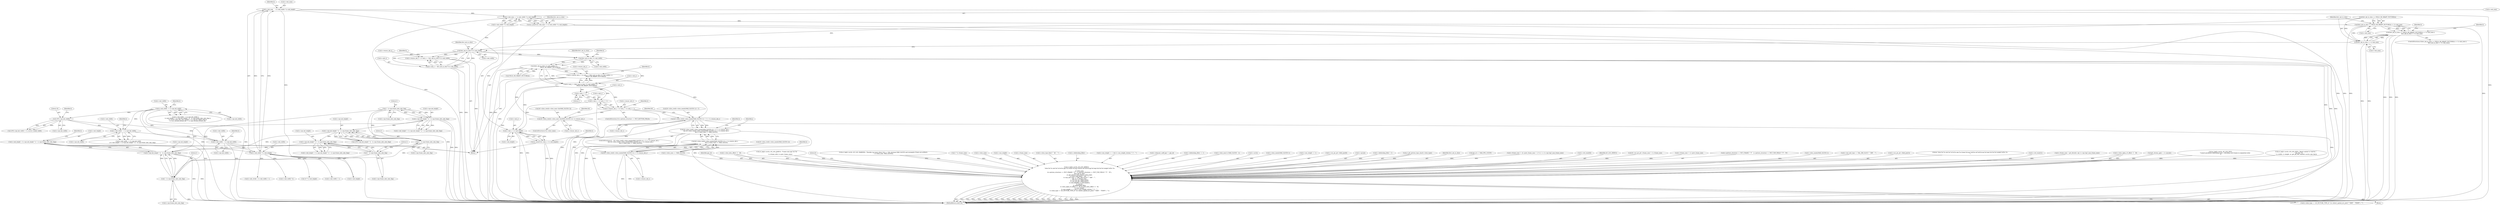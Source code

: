 digraph "0_FFmpeg_29ffeef5e73b8f41ff3a3f2242d356759c66f91f@integer" {
"1000675" [label="(Call,h->mb_num    = h->mb_width * h->mb_height)"];
"1000679" [label="(Call,h->mb_width * h->mb_height)"];
"1000649" [label="(Call,h->mb_width  = h->sps.mb_width)"];
"1000610" [label="(Call,h->mb_width  != h->sps.mb_width)"];
"1000398" [label="(Call,h->mb_width  != h->sps.mb_width)"];
"1000541" [label="(Call,16*h->sps.mb_width)"];
"1000658" [label="(Call,h->mb_height = h->sps.mb_height * (2 - h->sps.frame_mbs_only_flag))"];
"1000662" [label="(Call,h->sps.mb_height * (2 - h->sps.frame_mbs_only_flag))"];
"1000623" [label="(Call,h->sps.mb_height * (2 - h->sps.frame_mbs_only_flag))"];
"1000557" [label="(Call,h->sps.mb_height * (2 - h->sps.frame_mbs_only_flag))"];
"1000412" [label="(Call,h->sps.mb_height * (2 - h->sps.frame_mbs_only_flag))"];
"1000418" [label="(Call,2 - h->sps.frame_mbs_only_flag)"];
"1000563" [label="(Call,2 - h->sps.frame_mbs_only_flag)"];
"1000629" [label="(Call,2 - h->sps.frame_mbs_only_flag)"];
"1000668" [label="(Call,2 - h->sps.frame_mbs_only_flag)"];
"1001974" [label="(Call,h->mb_num == h->mb_width * h->mb_height)"];
"1001973" [label="(Call,av_assert1(h->mb_num == h->mb_width * h->mb_height))"];
"1001987" [label="(Call,first_mb_in_slice << FIELD_OR_MBAFF_PICTURE(h) >= h->mb_num)"];
"1001986" [label="(Call,first_mb_in_slice << FIELD_OR_MBAFF_PICTURE(h) >= h->mb_num ||\n        first_mb_in_slice >= h->mb_num)"];
"1001995" [label="(Call,first_mb_in_slice >= h->mb_num)"];
"1002017" [label="(Call,first_mb_in_slice % h->mb_width)"];
"1002009" [label="(Call,h->resync_mb_x = h->mb_x =  first_mb_in_slice % h->mb_width)"];
"1002013" [label="(Call,h->mb_x =  first_mb_in_slice % h->mb_width)"];
"1002031" [label="(Call,first_mb_in_slice / h->mb_width)"];
"1002030" [label="(Call,(first_mb_in_slice / h->mb_width) <<\n                               FIELD_OR_MBAFF_PICTURE(h))"];
"1002022" [label="(Call,h->resync_mb_y = h->mb_y = (first_mb_in_slice / h->mb_width) <<\n                               FIELD_OR_MBAFF_PICTURE(h))"];
"1002926" [label="(Call,h0->slice_row[(h->slice_num-1)&(MAX_SLICES-1)]= h->resync_mb_y)"];
"1002945" [label="(Call,h0->slice_row[h->slice_num&(MAX_SLICES-1)] + 3 >= h->resync_mb_y)"];
"1002944" [label="(Call,h0->slice_row[h->slice_num&(MAX_SLICES-1)] + 3 >= h->resync_mb_y\n        && h0->slice_row[h->slice_num&(MAX_SLICES-1)] <= h->resync_mb_y\n        && h->slice_num >= MAX_SLICES)"];
"1002963" [label="(Call,h0->slice_row[h->slice_num&(MAX_SLICES-1)] <= h->resync_mb_y)"];
"1002962" [label="(Call,h0->slice_row[h->slice_num&(MAX_SLICES-1)] <= h->resync_mb_y\n        && h->slice_num >= MAX_SLICES)"];
"1002026" [label="(Call,h->mb_y = (first_mb_in_slice / h->mb_width) <<\n                               FIELD_OR_MBAFF_PICTURE(h))"];
"1002044" [label="(Call,h->resync_mb_y = h->mb_y = h->mb_y + 1)"];
"1002048" [label="(Call,h->mb_y = h->mb_y + 1)"];
"1002058" [label="(Call,h->mb_y < h->mb_height)"];
"1002057" [label="(Call,av_assert1(h->mb_y < h->mb_height))"];
"1002052" [label="(Call,h->mb_y + 1)"];
"1003314" [label="(Call,av_log(h->avctx, AV_LOG_DEBUG,\n               \"slice:%d %s mb:%d %c%s%s pps:%u frame:%d poc:%d/%d ref:%d/%d qp:%d loop:%d:%d:%d weight:%d%s %s\n\",\n               h->slice_num,\n               (h->picture_structure == PICT_FRAME ? \"F\" : h->picture_structure == PICT_TOP_FIELD ? \"T\" : \"B\"),\n               first_mb_in_slice,\n               av_get_picture_type_char(h->slice_type),\n               h->slice_type_fixed ? \" fix\" : \"\",\n               h->nal_unit_type == NAL_IDR_SLICE ? \" IDR\" : \"\",\n               pps_id, h->frame_num,\n               h->cur_pic_ptr->field_poc[0],\n               h->cur_pic_ptr->field_poc[1],\n               h->ref_count[0], h->ref_count[1],\n               h->qscale,\n               h->deblocking_filter,\n               h->slice_alpha_c0_offset / 2 - 26, h->slice_beta_offset / 2 - 26,\n               h->use_weight,\n               h->use_weight == 1 && h->use_weight_chroma ? \"c\" : \"\",\n               h->slice_type == AV_PICTURE_TYPE_B ? (h->direct_spatial_mv_pred ? \"SPAT\" : \"TEMP\") : \"\"))"];
"1002018" [label="(Identifier,first_mb_in_slice)"];
"1002964" [label="(Call,h0->slice_row[h->slice_num&(MAX_SLICES-1)])"];
"1003420" [label="(Call,h->slice_type == AV_PICTURE_TYPE_B ? (h->direct_spatial_mv_pred ? \"SPAT\" : \"TEMP\") : \"\")"];
"1002038" [label="(ControlStructure,if (h->picture_structure == PICT_BOTTOM_FIELD))"];
"1002048" [label="(Call,h->mb_y = h->mb_y + 1)"];
"1002030" [label="(Call,(first_mb_in_slice / h->mb_width) <<\n                               FIELD_OR_MBAFF_PICTURE(h))"];
"1000542" [label="(Literal,16)"];
"1000690" [label="(Call,h->mb_width + 1)"];
"1000662" [label="(Call,h->sps.mb_height * (2 - h->sps.frame_mbs_only_flag))"];
"1000621" [label="(Identifier,h)"];
"1002023" [label="(Call,h->resync_mb_y)"];
"1003375" [label="(Call,h->ref_count[0])"];
"1000649" [label="(Call,h->mb_width  = h->sps.mb_width)"];
"1000660" [label="(Identifier,h)"];
"1000558" [label="(Call,h->sps.mb_height)"];
"1003318" [label="(Identifier,AV_LOG_DEBUG)"];
"1002036" [label="(Call,FIELD_OR_MBAFF_PICTURE(h))"];
"1001763" [label="(Call,h0->cur_pic_ptr->frame_num != h->frame_num)"];
"1001451" [label="(Call,h->frame_num != h->prev_frame_num)"];
"1000610" [label="(Call,h->mb_width  != h->sps.mb_width)"];
"1000663" [label="(Call,h->sps.mb_height)"];
"1003323" [label="(Call,h->picture_structure == PICT_FRAME ? \"F\" : h->picture_structure == PICT_TOP_FIELD ? \"T\" : \"B\")"];
"1000624" [label="(Call,h->sps.mb_height)"];
"1002010" [label="(Call,h->resync_mb_x)"];
"1001985" [label="(ControlStructure,if (first_mb_in_slice << FIELD_OR_MBAFF_PICTURE(h) >= h->mb_num ||\n        first_mb_in_slice >= h->mb_num))"];
"1001997" [label="(Call,h->mb_num)"];
"1002068" [label="(Identifier,h)"];
"1002968" [label="(Call,h->slice_num&(MAX_SLICES-1))"];
"1000688" [label="(Identifier,h)"];
"1000609" [label="(Call,h->mb_width  != h->sps.mb_width\n                     || h->mb_height != h->sps.mb_height * (2 - h->sps.frame_mbs_only_flag))"];
"1000683" [label="(Call,h->mb_height)"];
"1002049" [label="(Call,h->mb_y)"];
"1002026" [label="(Call,h->mb_y = (first_mb_in_slice / h->mb_width) <<\n                               FIELD_OR_MBAFF_PICTURE(h))"];
"1000408" [label="(Call,h->mb_height != h->sps.mb_height * (2 - h->sps.frame_mbs_only_flag))"];
"1002024" [label="(Identifier,h)"];
"1001973" [label="(Call,av_assert1(h->mb_num == h->mb_width * h->mb_height))"];
"1000659" [label="(Call,h->mb_height)"];
"1002922" [label="(ControlStructure,if (h->slice_num))"];
"1003349" [label="(Call,h->nal_unit_type == NAL_IDR_SLICE ? \" IDR\" : \"\")"];
"1002980" [label="(Identifier,h)"];
"1000398" [label="(Call,h->mb_width  != h->sps.mb_width)"];
"1003368" [label="(Call,h->cur_pic_ptr->field_poc[1])"];
"1003319" [label="(Literal,\"slice:%d %s mb:%d %c%s%s pps:%u frame:%d poc:%d/%d ref:%d/%d qp:%d loop:%d:%d:%d weight:%d%s %s\n\")"];
"1003380" [label="(Call,h->ref_count[1])"];
"1000397" [label="(Call,h->mb_width  != h->sps.mb_width ||\n            h->mb_height != h->sps.mb_height * (2 - h->sps.frame_mbs_only_flag) ||\n            h->avctx->bits_per_raw_sample != h->sps.bit_depth_luma ||\n            h->cur_chroma_format_idc != h->sps.chroma_format_idc)"];
"1002058" [label="(Call,h->mb_y < h->mb_height)"];
"1001995" [label="(Call,first_mb_in_slice >= h->mb_num)"];
"1002045" [label="(Call,h->resync_mb_y)"];
"1001988" [label="(Call,first_mb_in_slice << FIELD_OR_MBAFF_PICTURE(h))"];
"1002940" [label="(Call,h->resync_mb_y)"];
"1002032" [label="(Identifier,first_mb_in_slice)"];
"1000614" [label="(Call,h->sps.mb_width)"];
"1002017" [label="(Call,first_mb_in_slice % h->mb_width)"];
"1002057" [label="(Call,av_assert1(h->mb_y < h->mb_height))"];
"1003435" [label="(MethodReturn,static int)"];
"1000993" [label="(Call,h->frame_num = get_bits(&h->gb, h->sps.log2_max_frame_num))"];
"1003391" [label="(Call,h->slice_alpha_c0_offset / 2 - 26)"];
"1002022" [label="(Call,h->resync_mb_y = h->mb_y = (first_mb_in_slice / h->mb_width) <<\n                               FIELD_OR_MBAFF_PICTURE(h))"];
"1002590" [label="(Call,get_chroma_qp(h, 1, h->qscale))"];
"1001989" [label="(Identifier,first_mb_in_slice)"];
"1000653" [label="(Call,h->sps.mb_width)"];
"1002927" [label="(Call,h0->slice_row[(h->slice_num-1)&(MAX_SLICES-1)])"];
"1002832" [label="(Call,av_log(h->avctx, AV_LOG_INFO,\n                       \"Cannot parallelize deblocking type 1, decoding such frames in sequential order\n\"))"];
"1000887" [label="(Call,av_log(h->avctx, AV_LOG_INFO, \"Reinit context to %dx%d, \"\n               \"pix_fmt: %s\n\", h->width, h->height, av_get_pix_fmt_name(h->avctx->pix_fmt)))"];
"1000619" [label="(Call,h->mb_height != h->sps.mb_height * (2 - h->sps.frame_mbs_only_flag))"];
"1002009" [label="(Call,h->resync_mb_x = h->mb_x =  first_mb_in_slice % h->mb_width)"];
"1000631" [label="(Call,h->sps.frame_mbs_only_flag)"];
"1003357" [label="(Identifier,pps_id)"];
"1000127" [label="(Block,)"];
"1000413" [label="(Call,h->sps.mb_height)"];
"1000670" [label="(Call,h->sps.frame_mbs_only_flag)"];
"1002949" [label="(Identifier,h0)"];
"1000402" [label="(Call,h->sps.mb_width)"];
"1000668" [label="(Call,2 - h->sps.frame_mbs_only_flag)"];
"1000399" [label="(Call,h->mb_width)"];
"1000540" [label="(Call,16*h->sps.mb_width != h->avctx->coded_width)"];
"1003398" [label="(Call,h->slice_beta_offset / 2 - 26)"];
"1002946" [label="(Call,h0->slice_row[h->slice_num&(MAX_SLICES-1)] + 3)"];
"1002963" [label="(Call,h0->slice_row[h->slice_num&(MAX_SLICES-1)] <= h->resync_mb_y)"];
"1002996" [label="(Identifier,j)"];
"1000611" [label="(Call,h->mb_width)"];
"1001500" [label="(Call,av_log(h->avctx, AV_LOG_DEBUG, \"Frame num gap %d %d\n\",\n                   h->frame_num, h->prev_frame_num))"];
"1000679" [label="(Call,h->mb_width * h->mb_height)"];
"1002943" [label="(ControlStructure,if (   h0->slice_row[h->slice_num&(MAX_SLICES-1)] + 3 >= h->resync_mb_y\n        && h0->slice_row[h->slice_num&(MAX_SLICES-1)] <= h->resync_mb_y\n        && h->slice_num >= MAX_SLICES))"];
"1002033" [label="(Call,h->mb_width)"];
"1002944" [label="(Call,h0->slice_row[h->slice_num&(MAX_SLICES-1)] + 3 >= h->resync_mb_y\n        && h0->slice_row[h->slice_num&(MAX_SLICES-1)] <= h->resync_mb_y\n        && h->slice_num >= MAX_SLICES)"];
"1003434" [label="(Literal,0)"];
"1002984" [label="(Call,av_log(h->avctx, AV_LOG_WARNING, \"Possibly too many slices (%d >= %d), increase MAX_SLICES and recompile if there are artifacts\n\", h->slice_num, MAX_SLICES))"];
"1000658" [label="(Call,h->mb_height = h->sps.mb_height * (2 - h->sps.frame_mbs_only_flag))"];
"1000677" [label="(Identifier,h)"];
"1000630" [label="(Literal,2)"];
"1000550" [label="(Identifier,h)"];
"1002097" [label="(Call,2 * h->frame_num)"];
"1000669" [label="(Literal,2)"];
"1002945" [label="(Call,h0->slice_row[h->slice_num&(MAX_SLICES-1)] + 3 >= h->resync_mb_y)"];
"1001986" [label="(Call,first_mb_in_slice << FIELD_OR_MBAFF_PICTURE(h) >= h->mb_num ||\n        first_mb_in_slice >= h->mb_num)"];
"1002966" [label="(Identifier,h0)"];
"1000623" [label="(Call,h->sps.mb_height * (2 - h->sps.frame_mbs_only_flag))"];
"1002019" [label="(Call,h->mb_width)"];
"1003320" [label="(Call,h->slice_num)"];
"1002959" [label="(Call,h->resync_mb_y)"];
"1003405" [label="(Call,h->use_weight)"];
"1001987" [label="(Call,first_mb_in_slice << FIELD_OR_MBAFF_PICTURE(h) >= h->mb_num)"];
"1000686" [label="(Call,h->mb_stride = h->mb_width + 1)"];
"1003358" [label="(Call,h->frame_num)"];
"1002027" [label="(Call,h->mb_y)"];
"1003343" [label="(Call,h->slice_type_fixed ? \" fix\" : \"\")"];
"1003313" [label="(Block,)"];
"1000728" [label="(Call,16 * h->mb_height)"];
"1002060" [label="(Identifier,h)"];
"1002052" [label="(Call,h->mb_y + 1)"];
"1003388" [label="(Call,h->deblocking_filter)"];
"1000412" [label="(Call,h->sps.mb_height * (2 - h->sps.frame_mbs_only_flag))"];
"1000418" [label="(Call,2 - h->sps.frame_mbs_only_flag)"];
"1003408" [label="(Call,h->use_weight == 1 && h->use_weight_chroma ? \"c\" : \"\")"];
"1000543" [label="(Call,h->sps.mb_width)"];
"1000541" [label="(Call,16*h->sps.mb_width)"];
"1000675" [label="(Call,h->mb_num    = h->mb_width * h->mb_height)"];
"1002044" [label="(Call,h->resync_mb_y = h->mb_y = h->mb_y + 1)"];
"1000980" [label="(Call,h->dequant_coeff_pps != pps_id)"];
"1002053" [label="(Call,h->mb_y)"];
"1002794" [label="(Call,h->deblocking_filter == 1)"];
"1002926" [label="(Call,h0->slice_row[(h->slice_num-1)&(MAX_SLICES-1)]= h->resync_mb_y)"];
"1002013" [label="(Call,h->mb_x =  first_mb_in_slice % h->mb_width)"];
"1002062" [label="(Call,h->mb_height)"];
"1003013" [label="(Call,h->slice_num & (MAX_SLICES - 1))"];
"1001992" [label="(Call,h->mb_num)"];
"1000555" [label="(Call,16*h->sps.mb_height * (2 - h->sps.frame_mbs_only_flag))"];
"1001974" [label="(Call,h->mb_num == h->mb_width * h->mb_height)"];
"1000420" [label="(Call,h->sps.frame_mbs_only_flag)"];
"1000699" [label="(Call,h->mb_width * 4)"];
"1000557" [label="(Call,h->sps.mb_height * (2 - h->sps.frame_mbs_only_flag))"];
"1002975" [label="(Call,h->resync_mb_y)"];
"1001975" [label="(Call,h->mb_num)"];
"1000680" [label="(Call,h->mb_width)"];
"1001978" [label="(Call,h->mb_width * h->mb_height)"];
"1002056" [label="(Literal,1)"];
"1003315" [label="(Call,h->avctx)"];
"1002962" [label="(Call,h0->slice_row[h->slice_num&(MAX_SLICES-1)] <= h->resync_mb_y\n        && h->slice_num >= MAX_SLICES)"];
"1002951" [label="(Call,h->slice_num&(MAX_SLICES-1))"];
"1003410" [label="(Call,h->use_weight == 1)"];
"1002037" [label="(Identifier,h)"];
"1000676" [label="(Call,h->mb_num)"];
"1000410" [label="(Identifier,h)"];
"1000563" [label="(Call,2 - h->sps.frame_mbs_only_flag)"];
"1002011" [label="(Identifier,h)"];
"1002041" [label="(Identifier,h)"];
"1002986" [label="(Identifier,h)"];
"1001996" [label="(Identifier,first_mb_in_slice)"];
"1000650" [label="(Call,h->mb_width)"];
"1002014" [label="(Call,h->mb_x)"];
"1002003" [label="(Identifier,h)"];
"1003314" [label="(Call,av_log(h->avctx, AV_LOG_DEBUG,\n               \"slice:%d %s mb:%d %c%s%s pps:%u frame:%d poc:%d/%d ref:%d/%d qp:%d loop:%d:%d:%d weight:%d%s %s\n\",\n               h->slice_num,\n               (h->picture_structure == PICT_FRAME ? \"F\" : h->picture_structure == PICT_TOP_FIELD ? \"T\" : \"B\"),\n               first_mb_in_slice,\n               av_get_picture_type_char(h->slice_type),\n               h->slice_type_fixed ? \" fix\" : \"\",\n               h->nal_unit_type == NAL_IDR_SLICE ? \" IDR\" : \"\",\n               pps_id, h->frame_num,\n               h->cur_pic_ptr->field_poc[0],\n               h->cur_pic_ptr->field_poc[1],\n               h->ref_count[0], h->ref_count[1],\n               h->qscale,\n               h->deblocking_filter,\n               h->slice_alpha_c0_offset / 2 - 26, h->slice_beta_offset / 2 - 26,\n               h->use_weight,\n               h->use_weight == 1 && h->use_weight_chroma ? \"c\" : \"\",\n               h->slice_type == AV_PICTURE_TYPE_B ? (h->direct_spatial_mv_pred ? \"SPAT\" : \"TEMP\") : \"\"))"];
"1000419" [label="(Literal,2)"];
"1002031" [label="(Call,first_mb_in_slice / h->mb_width)"];
"1002059" [label="(Call,h->mb_y)"];
"1003361" [label="(Call,h->cur_pic_ptr->field_poc[0])"];
"1003385" [label="(Call,h->qscale)"];
"1000629" [label="(Call,2 - h->sps.frame_mbs_only_flag)"];
"1002814" [label="(Call,h->deblocking_filter = 2)"];
"1003339" [label="(Call,av_get_picture_type_char(h->slice_type))"];
"1003338" [label="(Identifier,first_mb_in_slice)"];
"1000564" [label="(Literal,2)"];
"1002978" [label="(Call,h->slice_num >= MAX_SLICES)"];
"1000306" [label="(Call,pps_id >= MAX_PPS_COUNT)"];
"1001469" [label="(Call,h->frame_num != (h->prev_frame_num + 1) % (1 << h->sps.log2_max_frame_num))"];
"1000565" [label="(Call,h->sps.frame_mbs_only_flag)"];
"1000675" -> "1000127"  [label="AST: "];
"1000675" -> "1000679"  [label="CFG: "];
"1000676" -> "1000675"  [label="AST: "];
"1000679" -> "1000675"  [label="AST: "];
"1000688" -> "1000675"  [label="CFG: "];
"1000675" -> "1003435"  [label="DDG: "];
"1000675" -> "1003435"  [label="DDG: "];
"1000679" -> "1000675"  [label="DDG: "];
"1000679" -> "1000675"  [label="DDG: "];
"1000675" -> "1001974"  [label="DDG: "];
"1000679" -> "1000683"  [label="CFG: "];
"1000680" -> "1000679"  [label="AST: "];
"1000683" -> "1000679"  [label="AST: "];
"1000649" -> "1000679"  [label="DDG: "];
"1000658" -> "1000679"  [label="DDG: "];
"1000679" -> "1000686"  [label="DDG: "];
"1000679" -> "1000690"  [label="DDG: "];
"1000679" -> "1000699"  [label="DDG: "];
"1000679" -> "1000728"  [label="DDG: "];
"1000649" -> "1000127"  [label="AST: "];
"1000649" -> "1000653"  [label="CFG: "];
"1000650" -> "1000649"  [label="AST: "];
"1000653" -> "1000649"  [label="AST: "];
"1000660" -> "1000649"  [label="CFG: "];
"1000649" -> "1003435"  [label="DDG: "];
"1000610" -> "1000649"  [label="DDG: "];
"1000398" -> "1000649"  [label="DDG: "];
"1000541" -> "1000649"  [label="DDG: "];
"1000610" -> "1000609"  [label="AST: "];
"1000610" -> "1000614"  [label="CFG: "];
"1000611" -> "1000610"  [label="AST: "];
"1000614" -> "1000610"  [label="AST: "];
"1000621" -> "1000610"  [label="CFG: "];
"1000609" -> "1000610"  [label="CFG: "];
"1000610" -> "1000609"  [label="DDG: "];
"1000610" -> "1000609"  [label="DDG: "];
"1000398" -> "1000610"  [label="DDG: "];
"1000541" -> "1000610"  [label="DDG: "];
"1000398" -> "1000397"  [label="AST: "];
"1000398" -> "1000402"  [label="CFG: "];
"1000399" -> "1000398"  [label="AST: "];
"1000402" -> "1000398"  [label="AST: "];
"1000410" -> "1000398"  [label="CFG: "];
"1000397" -> "1000398"  [label="CFG: "];
"1000398" -> "1003435"  [label="DDG: "];
"1000398" -> "1003435"  [label="DDG: "];
"1000398" -> "1000397"  [label="DDG: "];
"1000398" -> "1000397"  [label="DDG: "];
"1000398" -> "1000541"  [label="DDG: "];
"1000541" -> "1000540"  [label="AST: "];
"1000541" -> "1000543"  [label="CFG: "];
"1000542" -> "1000541"  [label="AST: "];
"1000543" -> "1000541"  [label="AST: "];
"1000550" -> "1000541"  [label="CFG: "];
"1000541" -> "1000540"  [label="DDG: "];
"1000541" -> "1000540"  [label="DDG: "];
"1000658" -> "1000127"  [label="AST: "];
"1000658" -> "1000662"  [label="CFG: "];
"1000659" -> "1000658"  [label="AST: "];
"1000662" -> "1000658"  [label="AST: "];
"1000677" -> "1000658"  [label="CFG: "];
"1000658" -> "1003435"  [label="DDG: "];
"1000662" -> "1000658"  [label="DDG: "];
"1000662" -> "1000658"  [label="DDG: "];
"1000662" -> "1000668"  [label="CFG: "];
"1000663" -> "1000662"  [label="AST: "];
"1000668" -> "1000662"  [label="AST: "];
"1000662" -> "1003435"  [label="DDG: "];
"1000662" -> "1003435"  [label="DDG: "];
"1000623" -> "1000662"  [label="DDG: "];
"1000557" -> "1000662"  [label="DDG: "];
"1000412" -> "1000662"  [label="DDG: "];
"1000668" -> "1000662"  [label="DDG: "];
"1000668" -> "1000662"  [label="DDG: "];
"1000623" -> "1000619"  [label="AST: "];
"1000623" -> "1000629"  [label="CFG: "];
"1000624" -> "1000623"  [label="AST: "];
"1000629" -> "1000623"  [label="AST: "];
"1000619" -> "1000623"  [label="CFG: "];
"1000623" -> "1000619"  [label="DDG: "];
"1000623" -> "1000619"  [label="DDG: "];
"1000557" -> "1000623"  [label="DDG: "];
"1000629" -> "1000623"  [label="DDG: "];
"1000629" -> "1000623"  [label="DDG: "];
"1000557" -> "1000555"  [label="AST: "];
"1000557" -> "1000563"  [label="CFG: "];
"1000558" -> "1000557"  [label="AST: "];
"1000563" -> "1000557"  [label="AST: "];
"1000555" -> "1000557"  [label="CFG: "];
"1000557" -> "1000555"  [label="DDG: "];
"1000557" -> "1000555"  [label="DDG: "];
"1000412" -> "1000557"  [label="DDG: "];
"1000563" -> "1000557"  [label="DDG: "];
"1000563" -> "1000557"  [label="DDG: "];
"1000412" -> "1000408"  [label="AST: "];
"1000412" -> "1000418"  [label="CFG: "];
"1000413" -> "1000412"  [label="AST: "];
"1000418" -> "1000412"  [label="AST: "];
"1000408" -> "1000412"  [label="CFG: "];
"1000412" -> "1003435"  [label="DDG: "];
"1000412" -> "1003435"  [label="DDG: "];
"1000412" -> "1000408"  [label="DDG: "];
"1000412" -> "1000408"  [label="DDG: "];
"1000418" -> "1000412"  [label="DDG: "];
"1000418" -> "1000412"  [label="DDG: "];
"1000418" -> "1000420"  [label="CFG: "];
"1000419" -> "1000418"  [label="AST: "];
"1000420" -> "1000418"  [label="AST: "];
"1000418" -> "1003435"  [label="DDG: "];
"1000418" -> "1000563"  [label="DDG: "];
"1000418" -> "1000668"  [label="DDG: "];
"1000563" -> "1000565"  [label="CFG: "];
"1000564" -> "1000563"  [label="AST: "];
"1000565" -> "1000563"  [label="AST: "];
"1000563" -> "1000629"  [label="DDG: "];
"1000563" -> "1000668"  [label="DDG: "];
"1000629" -> "1000631"  [label="CFG: "];
"1000630" -> "1000629"  [label="AST: "];
"1000631" -> "1000629"  [label="AST: "];
"1000629" -> "1000668"  [label="DDG: "];
"1000668" -> "1000670"  [label="CFG: "];
"1000669" -> "1000668"  [label="AST: "];
"1000670" -> "1000668"  [label="AST: "];
"1000668" -> "1003435"  [label="DDG: "];
"1001974" -> "1001973"  [label="AST: "];
"1001974" -> "1001978"  [label="CFG: "];
"1001975" -> "1001974"  [label="AST: "];
"1001978" -> "1001974"  [label="AST: "];
"1001973" -> "1001974"  [label="CFG: "];
"1001974" -> "1003435"  [label="DDG: "];
"1001974" -> "1001973"  [label="DDG: "];
"1001974" -> "1001973"  [label="DDG: "];
"1001978" -> "1001974"  [label="DDG: "];
"1001978" -> "1001974"  [label="DDG: "];
"1001974" -> "1001987"  [label="DDG: "];
"1001973" -> "1000127"  [label="AST: "];
"1001989" -> "1001973"  [label="CFG: "];
"1001973" -> "1003435"  [label="DDG: "];
"1001973" -> "1003435"  [label="DDG: "];
"1001987" -> "1001986"  [label="AST: "];
"1001987" -> "1001992"  [label="CFG: "];
"1001988" -> "1001987"  [label="AST: "];
"1001992" -> "1001987"  [label="AST: "];
"1001996" -> "1001987"  [label="CFG: "];
"1001986" -> "1001987"  [label="CFG: "];
"1001987" -> "1003435"  [label="DDG: "];
"1001987" -> "1003435"  [label="DDG: "];
"1001987" -> "1001986"  [label="DDG: "];
"1001987" -> "1001986"  [label="DDG: "];
"1001988" -> "1001987"  [label="DDG: "];
"1001988" -> "1001987"  [label="DDG: "];
"1001987" -> "1001995"  [label="DDG: "];
"1001986" -> "1001985"  [label="AST: "];
"1001986" -> "1001995"  [label="CFG: "];
"1001995" -> "1001986"  [label="AST: "];
"1002003" -> "1001986"  [label="CFG: "];
"1002011" -> "1001986"  [label="CFG: "];
"1001986" -> "1003435"  [label="DDG: "];
"1001986" -> "1003435"  [label="DDG: "];
"1001986" -> "1003435"  [label="DDG: "];
"1001995" -> "1001986"  [label="DDG: "];
"1001995" -> "1001986"  [label="DDG: "];
"1001995" -> "1001997"  [label="CFG: "];
"1001996" -> "1001995"  [label="AST: "];
"1001997" -> "1001995"  [label="AST: "];
"1001995" -> "1003435"  [label="DDG: "];
"1001995" -> "1003435"  [label="DDG: "];
"1001988" -> "1001995"  [label="DDG: "];
"1001995" -> "1002017"  [label="DDG: "];
"1002017" -> "1002013"  [label="AST: "];
"1002017" -> "1002019"  [label="CFG: "];
"1002018" -> "1002017"  [label="AST: "];
"1002019" -> "1002017"  [label="AST: "];
"1002013" -> "1002017"  [label="CFG: "];
"1002017" -> "1002009"  [label="DDG: "];
"1002017" -> "1002009"  [label="DDG: "];
"1002017" -> "1002013"  [label="DDG: "];
"1002017" -> "1002013"  [label="DDG: "];
"1001988" -> "1002017"  [label="DDG: "];
"1001978" -> "1002017"  [label="DDG: "];
"1002017" -> "1002031"  [label="DDG: "];
"1002017" -> "1002031"  [label="DDG: "];
"1002009" -> "1000127"  [label="AST: "];
"1002009" -> "1002013"  [label="CFG: "];
"1002010" -> "1002009"  [label="AST: "];
"1002013" -> "1002009"  [label="AST: "];
"1002024" -> "1002009"  [label="CFG: "];
"1002009" -> "1003435"  [label="DDG: "];
"1002013" -> "1002009"  [label="DDG: "];
"1002014" -> "1002013"  [label="AST: "];
"1002013" -> "1003435"  [label="DDG: "];
"1002013" -> "1003435"  [label="DDG: "];
"1002031" -> "1002030"  [label="AST: "];
"1002031" -> "1002033"  [label="CFG: "];
"1002032" -> "1002031"  [label="AST: "];
"1002033" -> "1002031"  [label="AST: "];
"1002037" -> "1002031"  [label="CFG: "];
"1002031" -> "1003435"  [label="DDG: "];
"1002031" -> "1003435"  [label="DDG: "];
"1002031" -> "1002030"  [label="DDG: "];
"1002031" -> "1002030"  [label="DDG: "];
"1002031" -> "1003314"  [label="DDG: "];
"1002030" -> "1002026"  [label="AST: "];
"1002030" -> "1002036"  [label="CFG: "];
"1002036" -> "1002030"  [label="AST: "];
"1002026" -> "1002030"  [label="CFG: "];
"1002030" -> "1003435"  [label="DDG: "];
"1002030" -> "1003435"  [label="DDG: "];
"1002030" -> "1002022"  [label="DDG: "];
"1002030" -> "1002022"  [label="DDG: "];
"1002030" -> "1002026"  [label="DDG: "];
"1002030" -> "1002026"  [label="DDG: "];
"1002036" -> "1002030"  [label="DDG: "];
"1002022" -> "1000127"  [label="AST: "];
"1002022" -> "1002026"  [label="CFG: "];
"1002023" -> "1002022"  [label="AST: "];
"1002026" -> "1002022"  [label="AST: "];
"1002041" -> "1002022"  [label="CFG: "];
"1002022" -> "1003435"  [label="DDG: "];
"1002026" -> "1002022"  [label="DDG: "];
"1002022" -> "1002926"  [label="DDG: "];
"1002022" -> "1002945"  [label="DDG: "];
"1002926" -> "1002922"  [label="AST: "];
"1002926" -> "1002940"  [label="CFG: "];
"1002927" -> "1002926"  [label="AST: "];
"1002940" -> "1002926"  [label="AST: "];
"1002949" -> "1002926"  [label="CFG: "];
"1002926" -> "1003435"  [label="DDG: "];
"1002044" -> "1002926"  [label="DDG: "];
"1002945" -> "1002944"  [label="AST: "];
"1002945" -> "1002959"  [label="CFG: "];
"1002946" -> "1002945"  [label="AST: "];
"1002959" -> "1002945"  [label="AST: "];
"1002966" -> "1002945"  [label="CFG: "];
"1002944" -> "1002945"  [label="CFG: "];
"1002945" -> "1003435"  [label="DDG: "];
"1002945" -> "1003435"  [label="DDG: "];
"1002945" -> "1002944"  [label="DDG: "];
"1002945" -> "1002944"  [label="DDG: "];
"1002044" -> "1002945"  [label="DDG: "];
"1002945" -> "1002963"  [label="DDG: "];
"1002944" -> "1002943"  [label="AST: "];
"1002944" -> "1002962"  [label="CFG: "];
"1002962" -> "1002944"  [label="AST: "];
"1002986" -> "1002944"  [label="CFG: "];
"1002996" -> "1002944"  [label="CFG: "];
"1002944" -> "1003435"  [label="DDG: "];
"1002944" -> "1003435"  [label="DDG: "];
"1002944" -> "1003435"  [label="DDG: "];
"1002962" -> "1002944"  [label="DDG: "];
"1002962" -> "1002944"  [label="DDG: "];
"1002963" -> "1002962"  [label="AST: "];
"1002963" -> "1002975"  [label="CFG: "];
"1002964" -> "1002963"  [label="AST: "];
"1002975" -> "1002963"  [label="AST: "];
"1002980" -> "1002963"  [label="CFG: "];
"1002962" -> "1002963"  [label="CFG: "];
"1002963" -> "1003435"  [label="DDG: "];
"1002963" -> "1003435"  [label="DDG: "];
"1002963" -> "1002962"  [label="DDG: "];
"1002963" -> "1002962"  [label="DDG: "];
"1002962" -> "1002978"  [label="CFG: "];
"1002978" -> "1002962"  [label="AST: "];
"1002962" -> "1003435"  [label="DDG: "];
"1002962" -> "1003435"  [label="DDG: "];
"1002978" -> "1002962"  [label="DDG: "];
"1002978" -> "1002962"  [label="DDG: "];
"1002027" -> "1002026"  [label="AST: "];
"1002026" -> "1003435"  [label="DDG: "];
"1002026" -> "1002044"  [label="DDG: "];
"1002026" -> "1002048"  [label="DDG: "];
"1002026" -> "1002052"  [label="DDG: "];
"1002026" -> "1002058"  [label="DDG: "];
"1002044" -> "1002038"  [label="AST: "];
"1002044" -> "1002048"  [label="CFG: "];
"1002045" -> "1002044"  [label="AST: "];
"1002048" -> "1002044"  [label="AST: "];
"1002060" -> "1002044"  [label="CFG: "];
"1002044" -> "1003435"  [label="DDG: "];
"1002048" -> "1002044"  [label="DDG: "];
"1002048" -> "1002052"  [label="CFG: "];
"1002049" -> "1002048"  [label="AST: "];
"1002052" -> "1002048"  [label="AST: "];
"1002048" -> "1003435"  [label="DDG: "];
"1002048" -> "1002058"  [label="DDG: "];
"1002058" -> "1002057"  [label="AST: "];
"1002058" -> "1002062"  [label="CFG: "];
"1002059" -> "1002058"  [label="AST: "];
"1002062" -> "1002058"  [label="AST: "];
"1002057" -> "1002058"  [label="CFG: "];
"1002058" -> "1003435"  [label="DDG: "];
"1002058" -> "1003435"  [label="DDG: "];
"1002058" -> "1002057"  [label="DDG: "];
"1002058" -> "1002057"  [label="DDG: "];
"1001978" -> "1002058"  [label="DDG: "];
"1002057" -> "1000127"  [label="AST: "];
"1002068" -> "1002057"  [label="CFG: "];
"1002057" -> "1003435"  [label="DDG: "];
"1002057" -> "1003435"  [label="DDG: "];
"1002052" -> "1002056"  [label="CFG: "];
"1002053" -> "1002052"  [label="AST: "];
"1002056" -> "1002052"  [label="AST: "];
"1003314" -> "1003313"  [label="AST: "];
"1003314" -> "1003420"  [label="CFG: "];
"1003315" -> "1003314"  [label="AST: "];
"1003318" -> "1003314"  [label="AST: "];
"1003319" -> "1003314"  [label="AST: "];
"1003320" -> "1003314"  [label="AST: "];
"1003323" -> "1003314"  [label="AST: "];
"1003338" -> "1003314"  [label="AST: "];
"1003339" -> "1003314"  [label="AST: "];
"1003343" -> "1003314"  [label="AST: "];
"1003349" -> "1003314"  [label="AST: "];
"1003357" -> "1003314"  [label="AST: "];
"1003358" -> "1003314"  [label="AST: "];
"1003361" -> "1003314"  [label="AST: "];
"1003368" -> "1003314"  [label="AST: "];
"1003375" -> "1003314"  [label="AST: "];
"1003380" -> "1003314"  [label="AST: "];
"1003385" -> "1003314"  [label="AST: "];
"1003388" -> "1003314"  [label="AST: "];
"1003391" -> "1003314"  [label="AST: "];
"1003398" -> "1003314"  [label="AST: "];
"1003405" -> "1003314"  [label="AST: "];
"1003408" -> "1003314"  [label="AST: "];
"1003420" -> "1003314"  [label="AST: "];
"1003434" -> "1003314"  [label="CFG: "];
"1003314" -> "1003435"  [label="DDG: "];
"1003314" -> "1003435"  [label="DDG: "];
"1003314" -> "1003435"  [label="DDG: "];
"1003314" -> "1003435"  [label="DDG: "];
"1003314" -> "1003435"  [label="DDG: "];
"1003314" -> "1003435"  [label="DDG: "];
"1003314" -> "1003435"  [label="DDG: "];
"1003314" -> "1003435"  [label="DDG: "];
"1003314" -> "1003435"  [label="DDG: "];
"1003314" -> "1003435"  [label="DDG: "];
"1003314" -> "1003435"  [label="DDG: "];
"1003314" -> "1003435"  [label="DDG: "];
"1003314" -> "1003435"  [label="DDG: "];
"1003314" -> "1003435"  [label="DDG: "];
"1003314" -> "1003435"  [label="DDG: "];
"1003314" -> "1003435"  [label="DDG: "];
"1003314" -> "1003435"  [label="DDG: "];
"1003314" -> "1003435"  [label="DDG: "];
"1003314" -> "1003435"  [label="DDG: "];
"1003314" -> "1003435"  [label="DDG: "];
"1003314" -> "1003435"  [label="DDG: "];
"1003314" -> "1003435"  [label="DDG: "];
"1002984" -> "1003314"  [label="DDG: "];
"1002984" -> "1003314"  [label="DDG: "];
"1002832" -> "1003314"  [label="DDG: "];
"1000887" -> "1003314"  [label="DDG: "];
"1001500" -> "1003314"  [label="DDG: "];
"1001500" -> "1003314"  [label="DDG: "];
"1002968" -> "1003314"  [label="DDG: "];
"1002978" -> "1003314"  [label="DDG: "];
"1002951" -> "1003314"  [label="DDG: "];
"1003013" -> "1003314"  [label="DDG: "];
"1003339" -> "1003314"  [label="DDG: "];
"1000980" -> "1003314"  [label="DDG: "];
"1000306" -> "1003314"  [label="DDG: "];
"1002097" -> "1003314"  [label="DDG: "];
"1001451" -> "1003314"  [label="DDG: "];
"1001763" -> "1003314"  [label="DDG: "];
"1000993" -> "1003314"  [label="DDG: "];
"1001469" -> "1003314"  [label="DDG: "];
"1002590" -> "1003314"  [label="DDG: "];
"1002814" -> "1003314"  [label="DDG: "];
"1002794" -> "1003314"  [label="DDG: "];
"1003391" -> "1003314"  [label="DDG: "];
"1003391" -> "1003314"  [label="DDG: "];
"1003398" -> "1003314"  [label="DDG: "];
"1003398" -> "1003314"  [label="DDG: "];
"1003410" -> "1003314"  [label="DDG: "];
}
